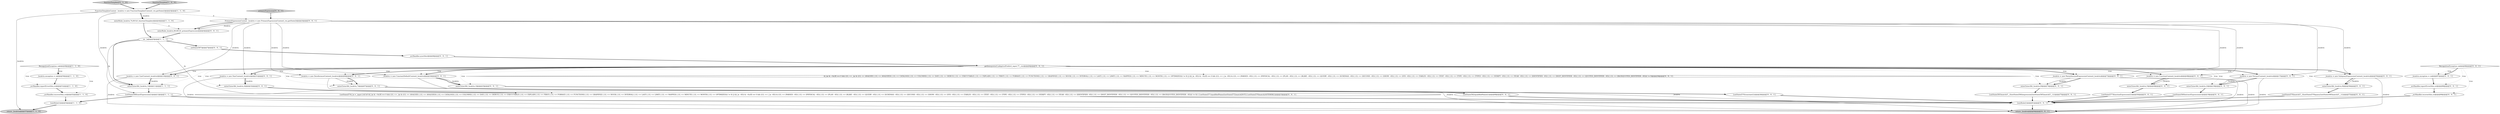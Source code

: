 digraph {
12 [style = filled, label = "functionTemplate['0', '1', '0']", fillcolor = lightgray, shape = diamond image = "AAA0AAABBB2BBB"];
18 [style = filled, label = "_localctx = new ExtractContext(_localctx)@@@17@@@['0', '0', '1']", fillcolor = white, shape = ellipse image = "AAA0AAABBB3BBB"];
24 [style = filled, label = "_localctx = new ConstantDefaultContext(_localctx)@@@24@@@['0', '0', '1']", fillcolor = white, shape = ellipse image = "AAA0AAABBB3BBB"];
42 [style = filled, label = "_localctx = new SubqueryExpressionContext(_localctx)@@@55@@@['0', '0', '1']", fillcolor = white, shape = ellipse image = "AAA0AAABBB3BBB"];
1 [style = filled, label = "enterOuterAlt(_localctx,1)@@@11@@@['1', '1', '1']", fillcolor = white, shape = ellipse image = "AAA0AAABBB1BBB"];
27 [style = filled, label = "{setState(583)match(T__0)setState(584)expression()setState(585)match(T__1)}@@@75@@@['0', '0', '1']", fillcolor = white, shape = ellipse image = "AAA0AAABBB3BBB"];
0 [style = filled, label = "FunctionTemplateContext _localctx = new FunctionTemplateContext(_ctx,getState())@@@3@@@['1', '1', '0']", fillcolor = white, shape = ellipse image = "AAA0AAABBB1BBB"];
32 [style = filled, label = "enterOuterAlt(_localctx,3)@@@25@@@['0', '0', '1']", fillcolor = white, shape = ellipse image = "AAA0AAABBB3BBB"];
22 [style = filled, label = "return _localctx@@@94@@@['0', '0', '1']", fillcolor = lightgray, shape = ellipse image = "AAA0AAABBB3BBB"];
38 [style = filled, label = "_localctx = new CastContext(_localctx)@@@10@@@['0', '0', '1']", fillcolor = white, shape = ellipse image = "AAA0AAABBB3BBB"];
35 [style = filled, label = "_localctx.exception = re@@@87@@@['0', '0', '1']", fillcolor = white, shape = ellipse image = "AAA0AAABBB3BBB"];
40 [style = filled, label = "{setState(582)qualifiedName()}@@@68@@@['0', '0', '1']", fillcolor = white, shape = ellipse image = "AAA0AAABBB3BBB"];
19 [style = filled, label = "enterOuterAlt(_localctx,4)@@@32@@@['0', '0', '1']", fillcolor = white, shape = ellipse image = "AAA0AAABBB3BBB"];
20 [style = filled, label = "{setState(574)_la = _input.LA(1)if ((((_la) & ~0x3f) == 0 && ((1L << _la) & ((1L << ANALYZE) | (1L << ANALYZED) | (1L << CATALOGS) | (1L << COLUMNS) | (1L << DAY) | (1L << DEBUG) | (1L << EXECUTABLE) | (1L << EXPLAIN) | (1L << FIRST) | (1L << FORMAT) | (1L << FUNCTIONS) | (1L << GRAPHVIZ) | (1L << HOUR) | (1L << INTERVAL) | (1L << LAST) | (1L << LIMIT) | (1L << MAPPED) | (1L << MINUTE) | (1L << MONTH) | (1L << OPTIMIZED))) != 0) || ((((_la - 65)) & ~0x3f) == 0 && ((1L << (_la - 65)) & ((1L << (PARSED - 65)) | (1L << (PHYSICAL - 65)) | (1L << (PLAN - 65)) | (1L << (RLIKE - 65)) | (1L << (QUERY - 65)) | (1L << (SCHEMAS - 65)) | (1L << (SECOND - 65)) | (1L << (SHOW - 65)) | (1L << (SYS - 65)) | (1L << (TABLES - 65)) | (1L << (TEXT - 65)) | (1L << (TYPE - 65)) | (1L << (TYPES - 65)) | (1L << (VERIFY - 65)) | (1L << (YEAR - 65)) | (1L << (IDENTIFIER - 65)) | (1L << (DIGIT_IDENTIFIER - 65)) | (1L << (QUOTED_IDENTIFIER - 65)) | (1L << (BACKQUOTED_IDENTIFIER - 65)))) != 0)) {{setState(571)qualifiedName()setState(572)match(DOT)}}setState(576)match(ASTERISK)}@@@33@@@['0', '0', '1']", fillcolor = white, shape = ellipse image = "AAA0AAABBB3BBB"];
14 [style = filled, label = "enterOuterAlt(_localctx,7)@@@67@@@['0', '0', '1']", fillcolor = white, shape = ellipse image = "AAA0AAABBB3BBB"];
3 [style = filled, label = "{setState(568)castExpression()}@@@12@@@['1', '1', '1']", fillcolor = white, shape = ellipse image = "AAA0AAABBB1BBB"];
36 [style = filled, label = "PrimaryExpressionContext _localctx = new PrimaryExpressionContext(_ctx,getState())@@@3@@@['0', '0', '1']", fillcolor = white, shape = ellipse image = "AAA0AAABBB3BBB"];
37 [style = filled, label = "_errHandler.sync(this)@@@8@@@['0', '0', '1']", fillcolor = white, shape = ellipse image = "AAA0AAABBB3BBB"];
47 [style = filled, label = "{setState(578)match(T__0)setState(579)query()setState(580)match(T__1)}@@@57@@@['0', '0', '1']", fillcolor = white, shape = ellipse image = "AAA0AAABBB3BBB"];
5 [style = filled, label = "{exitRule()}@@@54@@@['1', '1', '0']", fillcolor = white, shape = ellipse image = "AAA0AAABBB1BBB"];
21 [style = filled, label = "enterOuterAlt(_localctx,8)@@@74@@@['0', '0', '1']", fillcolor = white, shape = ellipse image = "AAA0AAABBB3BBB"];
15 [style = filled, label = "getInterpreter().adaptivePredict(_input,77,_ctx)@@@9@@@['0', '0', '1']", fillcolor = white, shape = diamond image = "AAA0AAABBB3BBB"];
31 [style = filled, label = "(((_la) & ~0x3f) == 0 && ((1L << _la) & ((1L << ANALYZE) | (1L << ANALYZED) | (1L << CATALOGS) | (1L << COLUMNS) | (1L << DAY) | (1L << DEBUG) | (1L << EXECUTABLE) | (1L << EXPLAIN) | (1L << FIRST) | (1L << FORMAT) | (1L << FUNCTIONS) | (1L << GRAPHVIZ) | (1L << HOUR) | (1L << INTERVAL) | (1L << LAST) | (1L << LIMIT) | (1L << MAPPED) | (1L << MINUTE) | (1L << MONTH) | (1L << OPTIMIZED))) != 0) || ((((_la - 65)) & ~0x3f) == 0 && ((1L << (_la - 65)) & ((1L << (PARSED - 65)) | (1L << (PHYSICAL - 65)) | (1L << (PLAN - 65)) | (1L << (RLIKE - 65)) | (1L << (QUERY - 65)) | (1L << (SCHEMAS - 65)) | (1L << (SECOND - 65)) | (1L << (SHOW - 65)) | (1L << (SYS - 65)) | (1L << (TABLES - 65)) | (1L << (TEXT - 65)) | (1L << (TYPE - 65)) | (1L << (TYPES - 65)) | (1L << (VERIFY - 65)) | (1L << (YEAR - 65)) | (1L << (IDENTIFIER - 65)) | (1L << (DIGIT_IDENTIFIER - 65)) | (1L << (QUOTED_IDENTIFIER - 65)) | (1L << (BACKQUOTED_IDENTIFIER - 65)))) != 0)@@@36@@@['0', '0', '1']", fillcolor = white, shape = diamond image = "AAA0AAABBB3BBB"];
34 [style = filled, label = "{setState(577)functionExpression()}@@@50@@@['0', '0', '1']", fillcolor = white, shape = ellipse image = "AAA0AAABBB3BBB"];
33 [style = filled, label = "enterOuterAlt(_localctx,5)@@@49@@@['0', '0', '1']", fillcolor = white, shape = ellipse image = "AAA0AAABBB3BBB"];
23 [style = filled, label = "_errHandler.reportError(this,re)@@@88@@@['0', '0', '1']", fillcolor = white, shape = ellipse image = "AAA0AAABBB3BBB"];
39 [style = filled, label = "_localctx = new DereferenceContext(_localctx)@@@66@@@['0', '0', '1']", fillcolor = white, shape = ellipse image = "AAA0AAABBB3BBB"];
29 [style = filled, label = "{setState(569)extractExpression()}@@@19@@@['0', '0', '1']", fillcolor = white, shape = ellipse image = "AAA0AAABBB3BBB"];
44 [style = filled, label = "primaryExpression['0', '0', '1']", fillcolor = lightgray, shape = diamond image = "AAA0AAABBB3BBB"];
6 [style = filled, label = "return _localctx@@@57@@@['1', '1', '0']", fillcolor = lightgray, shape = ellipse image = "AAA0AAABBB1BBB"];
30 [style = filled, label = "{setState(570)constant()}@@@26@@@['0', '0', '1']", fillcolor = white, shape = ellipse image = "AAA0AAABBB3BBB"];
45 [style = filled, label = "setState(587)@@@7@@@['0', '0', '1']", fillcolor = white, shape = ellipse image = "AAA0AAABBB3BBB"];
41 [style = filled, label = "RecognitionException re@@@86@@@['0', '0', '1']", fillcolor = white, shape = diamond image = "AAA0AAABBB3BBB"];
13 [style = filled, label = "_localctx = new FunctionContext(_localctx)@@@48@@@['0', '0', '1']", fillcolor = white, shape = ellipse image = "AAA0AAABBB3BBB"];
7 [style = filled, label = "functionTemplate['1', '0', '0']", fillcolor = lightgray, shape = diamond image = "AAA0AAABBB1BBB"];
2 [style = filled, label = "_errHandler.recover(this,re)@@@52@@@['1', '1', '0']", fillcolor = white, shape = ellipse image = "AAA0AAABBB1BBB"];
4 [style = filled, label = "_errHandler.reportError(this,re)@@@51@@@['1', '1', '0']", fillcolor = white, shape = ellipse image = "AAA0AAABBB1BBB"];
43 [style = filled, label = "{exitRule()}@@@91@@@['0', '0', '1']", fillcolor = white, shape = ellipse image = "AAA0AAABBB3BBB"];
11 [style = filled, label = "enterRule(_localctx,74,RULE_functionTemplate)@@@4@@@['1', '1', '0']", fillcolor = white, shape = ellipse image = "AAA0AAABBB1BBB"];
9 [style = filled, label = "int _la@@@5@@@['1', '1', '1']", fillcolor = white, shape = ellipse image = "AAA0AAABBB1BBB"];
10 [style = filled, label = "RecognitionException re@@@49@@@['1', '1', '0']", fillcolor = white, shape = diamond image = "AAA0AAABBB1BBB"];
8 [style = filled, label = "_localctx.exception = re@@@50@@@['1', '1', '0']", fillcolor = white, shape = ellipse image = "AAA0AAABBB1BBB"];
17 [style = filled, label = "_errHandler.recover(this,re)@@@89@@@['0', '0', '1']", fillcolor = white, shape = ellipse image = "AAA0AAABBB3BBB"];
25 [style = filled, label = "enterRule(_localctx,60,RULE_primaryExpression)@@@4@@@['0', '0', '1']", fillcolor = white, shape = ellipse image = "AAA0AAABBB3BBB"];
28 [style = filled, label = "_localctx = new StarContext(_localctx)@@@31@@@['0', '0', '1']", fillcolor = white, shape = ellipse image = "AAA0AAABBB3BBB"];
46 [style = filled, label = "enterOuterAlt(_localctx,6)@@@56@@@['0', '0', '1']", fillcolor = white, shape = ellipse image = "AAA0AAABBB3BBB"];
16 [style = filled, label = "_localctx = new ParenthesizedExpressionContext(_localctx)@@@73@@@['0', '0', '1']", fillcolor = white, shape = ellipse image = "AAA0AAABBB3BBB"];
26 [style = filled, label = "enterOuterAlt(_localctx,2)@@@18@@@['0', '0', '1']", fillcolor = white, shape = ellipse image = "AAA0AAABBB3BBB"];
41->35 [style = dotted, label="true"];
24->32 [style = bold, label=""];
46->47 [style = bold, label=""];
15->38 [style = dotted, label="true"];
15->46 [style = dotted, label="true"];
15->1 [style = dotted, label="true"];
30->43 [style = bold, label=""];
0->36 [style = dashed, label="0"];
15->18 [style = dotted, label="true"];
36->39 [style = solid, label="_localctx"];
33->34 [style = bold, label=""];
9->3 [style = solid, label="_la"];
41->35 [style = bold, label=""];
39->14 [style = solid, label="_localctx"];
15->32 [style = dotted, label="true"];
4->2 [style = bold, label=""];
36->42 [style = solid, label="_localctx"];
15->39 [style = bold, label=""];
7->0 [style = bold, label=""];
15->16 [style = bold, label=""];
15->13 [style = bold, label=""];
28->22 [style = solid, label="_localctx"];
28->19 [style = solid, label="_localctx"];
41->23 [style = dotted, label="true"];
16->22 [style = solid, label="_localctx"];
5->6 [style = bold, label=""];
42->46 [style = solid, label="_localctx"];
12->0 [style = bold, label=""];
15->19 [style = dotted, label="true"];
15->33 [style = dotted, label="true"];
39->14 [style = bold, label=""];
47->43 [style = bold, label=""];
36->25 [style = solid, label="_localctx"];
15->13 [style = dotted, label="true"];
3->43 [style = bold, label=""];
15->38 [style = bold, label=""];
15->28 [style = dotted, label="true"];
38->1 [style = solid, label="_localctx"];
11->25 [style = dashed, label="0"];
28->19 [style = bold, label=""];
24->32 [style = solid, label="_localctx"];
0->6 [style = solid, label="_localctx"];
0->11 [style = bold, label=""];
10->8 [style = dotted, label="true"];
35->23 [style = bold, label=""];
25->9 [style = bold, label=""];
38->22 [style = solid, label="_localctx"];
36->16 [style = solid, label="_localctx"];
15->21 [style = dotted, label="true"];
36->38 [style = solid, label="_localctx"];
0->1 [style = solid, label="_localctx"];
15->18 [style = bold, label=""];
15->26 [style = dotted, label="true"];
40->43 [style = bold, label=""];
13->22 [style = solid, label="_localctx"];
36->24 [style = solid, label="_localctx"];
10->8 [style = bold, label=""];
38->1 [style = bold, label=""];
39->22 [style = solid, label="_localctx"];
15->24 [style = bold, label=""];
13->33 [style = solid, label="_localctx"];
18->26 [style = bold, label=""];
18->22 [style = solid, label="_localctx"];
15->42 [style = dotted, label="true"];
24->22 [style = solid, label="_localctx"];
9->20 [style = solid, label="_la"];
15->42 [style = bold, label=""];
15->16 [style = dotted, label="true"];
37->15 [style = bold, label=""];
36->18 [style = solid, label="_localctx"];
20->43 [style = bold, label=""];
34->43 [style = bold, label=""];
23->17 [style = bold, label=""];
15->14 [style = dotted, label="true"];
43->22 [style = bold, label=""];
26->29 [style = bold, label=""];
15->24 [style = dotted, label="true"];
18->26 [style = solid, label="_localctx"];
10->2 [style = dotted, label="true"];
36->28 [style = solid, label="_localctx"];
36->13 [style = solid, label="_localctx"];
8->4 [style = bold, label=""];
2->5 [style = bold, label=""];
17->43 [style = bold, label=""];
19->20 [style = bold, label=""];
41->17 [style = dotted, label="true"];
16->21 [style = solid, label="_localctx"];
11->9 [style = bold, label=""];
13->33 [style = bold, label=""];
3->5 [style = bold, label=""];
15->31 [style = dotted, label="true"];
15->28 [style = bold, label=""];
29->43 [style = bold, label=""];
1->3 [style = bold, label=""];
16->21 [style = bold, label=""];
10->4 [style = dotted, label="true"];
9->45 [style = bold, label=""];
42->46 [style = bold, label=""];
27->43 [style = bold, label=""];
15->39 [style = dotted, label="true"];
21->27 [style = bold, label=""];
0->11 [style = solid, label="_localctx"];
32->30 [style = bold, label=""];
45->37 [style = bold, label=""];
14->40 [style = bold, label=""];
44->36 [style = bold, label=""];
42->22 [style = solid, label="_localctx"];
9->1 [style = bold, label=""];
36->25 [style = bold, label=""];
}
